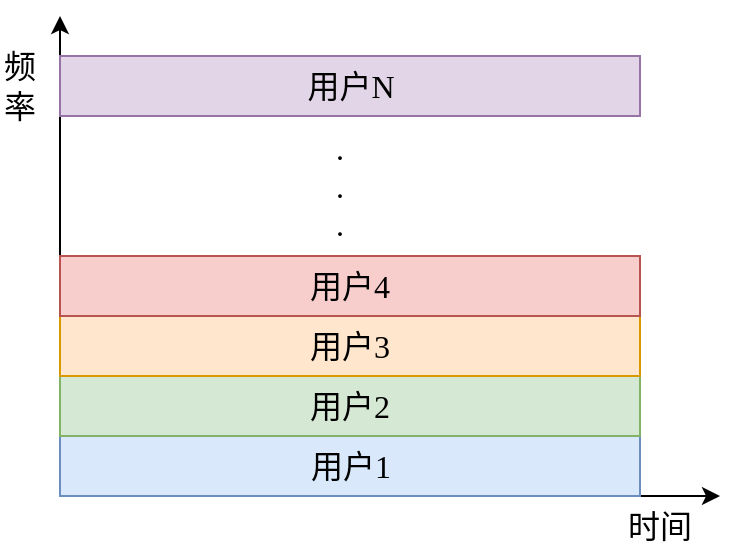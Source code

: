 <mxfile version="26.1.3">
  <diagram name="第 1 页" id="RUm38P9eCIduwdvkJvwH">
    <mxGraphModel dx="819" dy="422" grid="1" gridSize="10" guides="1" tooltips="1" connect="1" arrows="1" fold="1" page="1" pageScale="1" pageWidth="370" pageHeight="280" math="0" shadow="0">
      <root>
        <mxCell id="0" />
        <mxCell id="1" parent="0" />
        <mxCell id="ie2s0pbCXbXEIUWaoTJB-2" value="" style="endArrow=classic;html=1;rounded=0;" parent="1" edge="1">
          <mxGeometry width="50" height="50" relative="1" as="geometry">
            <mxPoint x="30" y="250" as="sourcePoint" />
            <mxPoint x="360" y="250" as="targetPoint" />
          </mxGeometry>
        </mxCell>
        <mxCell id="ie2s0pbCXbXEIUWaoTJB-3" value="" style="endArrow=classic;html=1;rounded=0;" parent="1" edge="1">
          <mxGeometry width="50" height="50" relative="1" as="geometry">
            <mxPoint x="30" y="250" as="sourcePoint" />
            <mxPoint x="30" y="10" as="targetPoint" />
          </mxGeometry>
        </mxCell>
        <mxCell id="ie2s0pbCXbXEIUWaoTJB-4" value="用户&lt;font face=&quot;Times New Roman&quot;&gt;1&lt;/font&gt;" style="rounded=0;fillColor=#dae8fc;strokeColor=#6c8ebf;fontFamily=宋体;fontSize=16;html=1;" parent="1" vertex="1">
          <mxGeometry x="30" y="220" width="290" height="30" as="geometry" />
        </mxCell>
        <mxCell id="ie2s0pbCXbXEIUWaoTJB-5" value="用户&lt;font face=&quot;Times New Roman&quot;&gt;2&lt;/font&gt;" style="rounded=0;fillColor=#d5e8d4;strokeColor=#82b366;fontFamily=宋体;fontSize=16;html=1;whiteSpace=wrap;" parent="1" vertex="1">
          <mxGeometry x="30" y="190" width="290" height="30" as="geometry" />
        </mxCell>
        <mxCell id="ie2s0pbCXbXEIUWaoTJB-6" value="用户&lt;font face=&quot;Times New Roman&quot;&gt;3&lt;/font&gt;" style="rounded=0;fillColor=#ffe6cc;strokeColor=#d79b00;fontFamily=宋体;fontSize=16;html=1;whiteSpace=wrap;" parent="1" vertex="1">
          <mxGeometry x="30" y="160" width="290" height="30" as="geometry" />
        </mxCell>
        <mxCell id="ie2s0pbCXbXEIUWaoTJB-7" value="用户&lt;font face=&quot;Times New Roman&quot;&gt;N&lt;/font&gt;" style="rounded=0;fillColor=#e1d5e7;strokeColor=#9673a6;fontFamily=宋体;fontSize=16;html=1;" parent="1" vertex="1">
          <mxGeometry x="30" y="30" width="290" height="30" as="geometry" />
        </mxCell>
        <mxCell id="ie2s0pbCXbXEIUWaoTJB-8" value="&lt;font face=&quot;宋体&quot;&gt;用户&lt;/font&gt;4" style="rounded=0;fillColor=#f8cecc;strokeColor=#b85450;fontFamily=Times New Roman;fontSize=16;html=1;whiteSpace=wrap;" parent="1" vertex="1">
          <mxGeometry x="30" y="130" width="290" height="30" as="geometry" />
        </mxCell>
        <mxCell id="ie2s0pbCXbXEIUWaoTJB-10" value="&lt;font style=&quot;font-size: 16px;&quot;&gt;.&lt;/font&gt;&lt;div&gt;&lt;font style=&quot;font-size: 16px;&quot;&gt;.&lt;/font&gt;&lt;/div&gt;&lt;div&gt;&lt;font style=&quot;font-size: 16px;&quot;&gt;.&lt;/font&gt;&lt;/div&gt;" style="text;html=1;align=center;verticalAlign=middle;whiteSpace=wrap;rounded=0;fontFamily=Times New Roman;" parent="1" vertex="1">
          <mxGeometry x="150" y="70" width="40" height="50" as="geometry" />
        </mxCell>
        <mxCell id="ie2s0pbCXbXEIUWaoTJB-11" value="时间" style="text;align=center;verticalAlign=middle;rounded=0;fontFamily=宋体;fontSize=16;whiteSpace=wrap;html=1;" parent="1" vertex="1">
          <mxGeometry x="300" y="250" width="60" height="30" as="geometry" />
        </mxCell>
        <mxCell id="ie2s0pbCXbXEIUWaoTJB-12" value="频&lt;br&gt;率" style="text;align=center;verticalAlign=middle;rounded=0;fontFamily=宋体;fontSize=16;html=1;whiteSpace=wrap;" parent="1" vertex="1">
          <mxGeometry y="20" width="20" height="50" as="geometry" />
        </mxCell>
      </root>
    </mxGraphModel>
  </diagram>
</mxfile>
